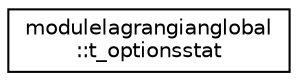 digraph "Graphical Class Hierarchy"
{
 // LATEX_PDF_SIZE
  edge [fontname="Helvetica",fontsize="10",labelfontname="Helvetica",labelfontsize="10"];
  node [fontname="Helvetica",fontsize="10",shape=record];
  rankdir="LR";
  Node0 [label="modulelagrangianglobal\l::t_optionsstat",height=0.2,width=0.4,color="black", fillcolor="white", style="filled",URL="$structmodulelagrangianglobal_1_1t__optionsstat.html",tooltip=" "];
}
